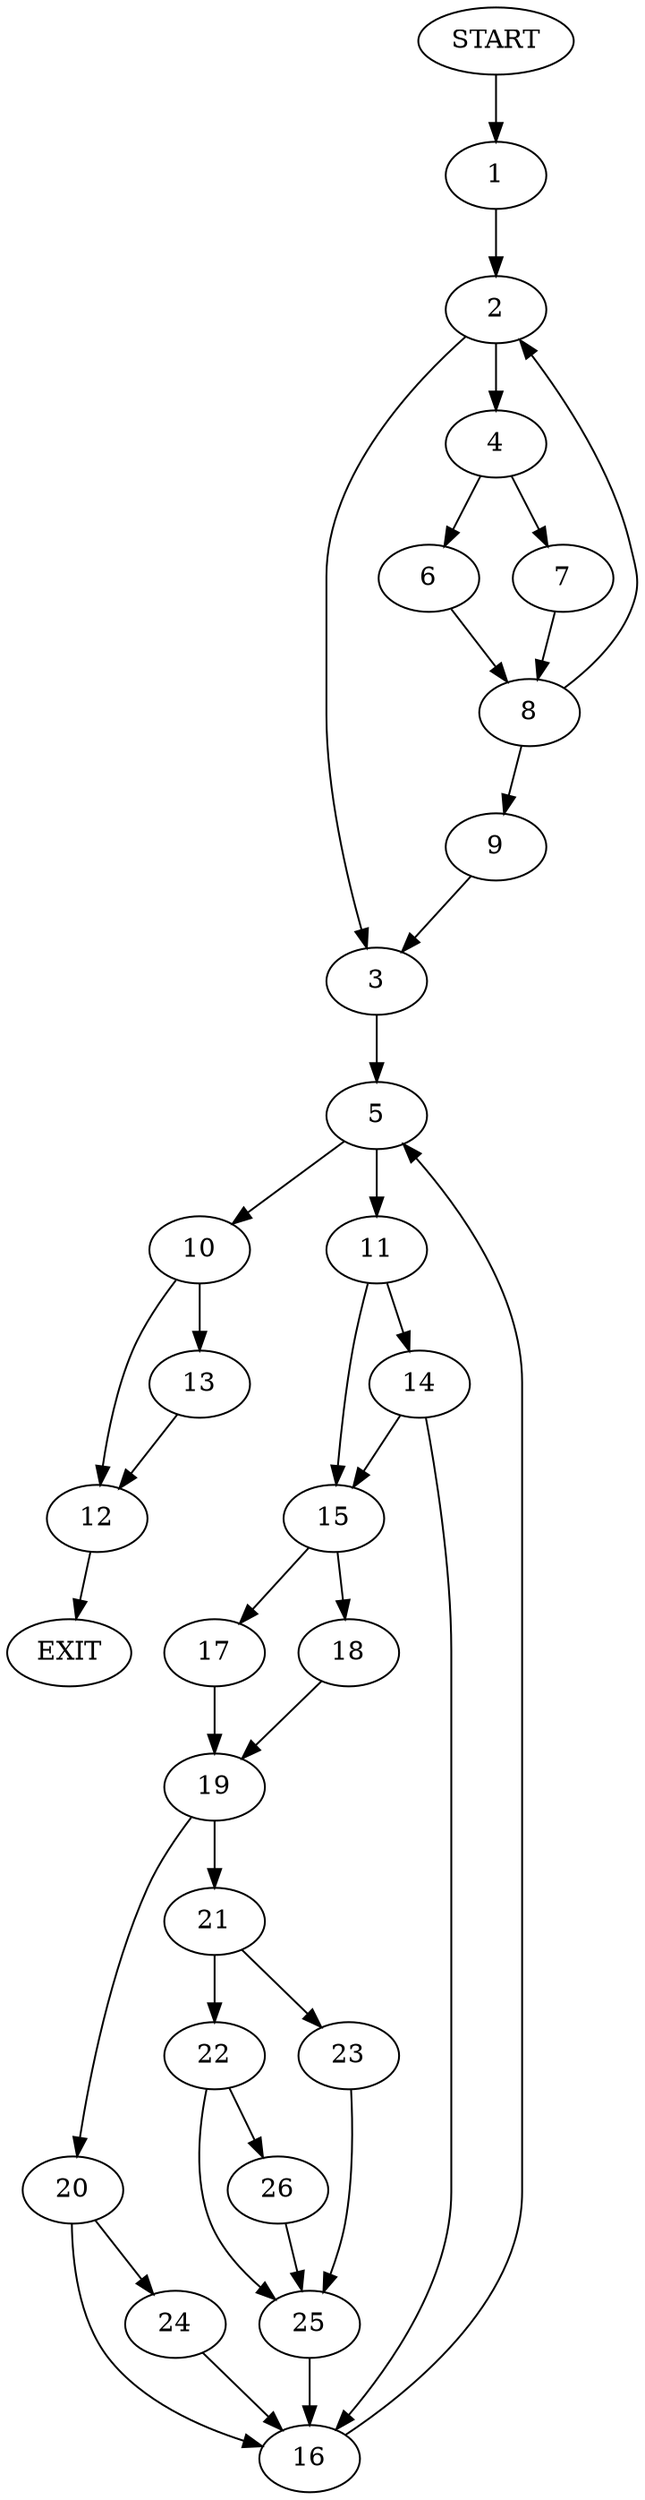 digraph {
0 [label="START"]
27 [label="EXIT"]
0 -> 1
1 -> 2
2 -> 3
2 -> 4
3 -> 5
4 -> 6
4 -> 7
7 -> 8
6 -> 8
8 -> 9
8 -> 2
9 -> 3
5 -> 10
5 -> 11
10 -> 12
10 -> 13
11 -> 14
11 -> 15
14 -> 16
14 -> 15
15 -> 17
15 -> 18
16 -> 5
18 -> 19
17 -> 19
19 -> 20
19 -> 21
21 -> 22
21 -> 23
20 -> 16
20 -> 24
23 -> 25
22 -> 25
22 -> 26
25 -> 16
26 -> 25
24 -> 16
13 -> 12
12 -> 27
}
